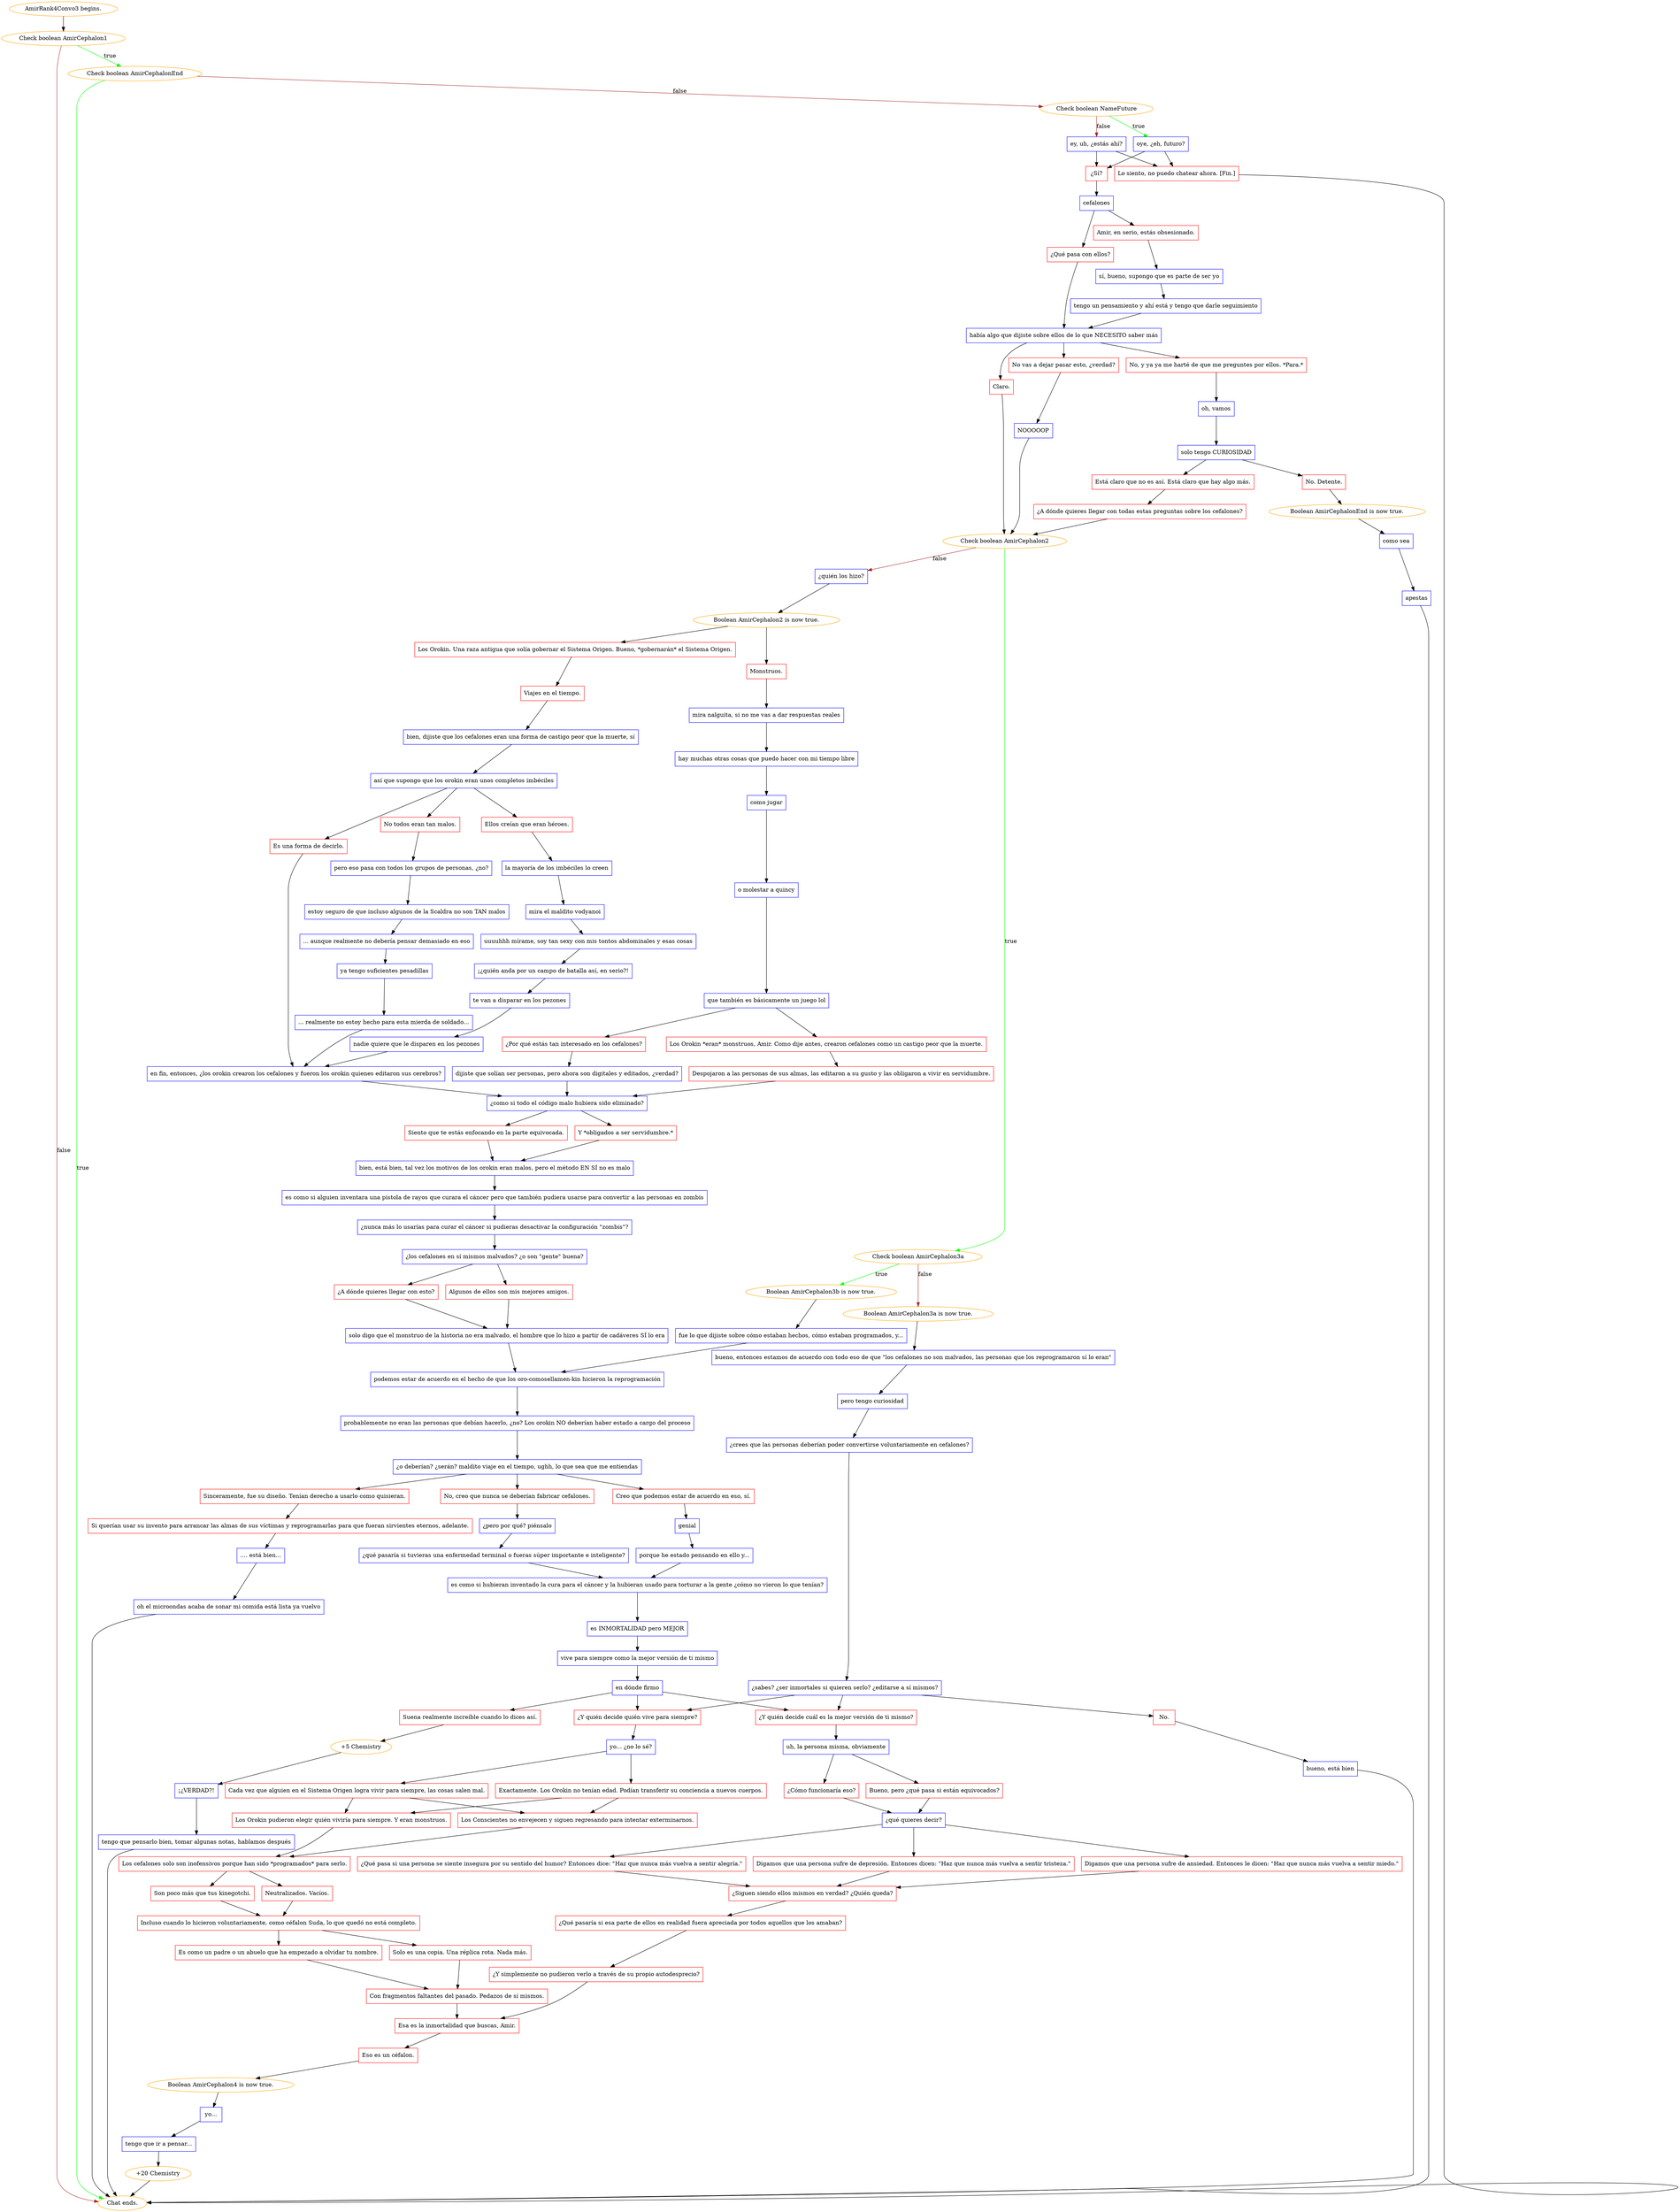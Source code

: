 digraph {
	"AmirRank4Convo3 begins." [color=orange];
		"AmirRank4Convo3 begins." -> j747002053;
	j747002053 [label="Check boolean AmirCephalon1",color=orange];
		j747002053 -> j2408014542 [label=true,color=green];
		j747002053 -> "Chat ends." [label=false,color=brown];
	j2408014542 [label="Check boolean AmirCephalonEnd",color=orange];
		j2408014542 -> "Chat ends." [label=true,color=green];
		j2408014542 -> j3805979731 [label=false,color=brown];
	"Chat ends." [color=orange];
	j3805979731 [label="Check boolean NameFuture",color=orange];
		j3805979731 -> j1968641520 [label=true,color=green];
		j3805979731 -> j1877567413 [label=false,color=brown];
	j1968641520 [label="oye, ¿eh, futuro?",shape=box,color=blue];
		j1968641520 -> j1228880616;
		j1968641520 -> j1216248673;
	j1877567413 [label="ey, uh, ¿estás ahí?",shape=box,color=blue];
		j1877567413 -> j1228880616;
		j1877567413 -> j1216248673;
	j1228880616 [label="¿Sí?",shape=box,color=red];
		j1228880616 -> j263313221;
	j1216248673 [label="Lo siento, no puedo chatear ahora. [Fin.]",shape=box,color=red];
		j1216248673 -> "Chat ends.";
	j263313221 [label="cefalones",shape=box,color=blue];
		j263313221 -> j3065762334;
		j263313221 -> j417739093;
	j3065762334 [label="Amir, en serio, estás obsesionado.",shape=box,color=red];
		j3065762334 -> j2218701644;
	j417739093 [label="¿Qué pasa con ellos?",shape=box,color=red];
		j417739093 -> j1501924113;
	j2218701644 [label="sí, bueno, supongo que es parte de ser yo",shape=box,color=blue];
		j2218701644 -> j2707327615;
	j1501924113 [label="había algo que dijiste sobre ellos de lo que NECESITO saber más",shape=box,color=blue];
		j1501924113 -> j3347032281;
		j1501924113 -> j1068733080;
		j1501924113 -> j2445787657;
	j2707327615 [label="tengo un pensamiento y ahí está y tengo que darle seguimiento",shape=box,color=blue];
		j2707327615 -> j1501924113;
	j3347032281 [label="No, y ya ya me harté de que me preguntes por ellos. *Para.*",shape=box,color=red];
		j3347032281 -> j1374509495;
	j1068733080 [label="No vas a dejar pasar esto, ¿verdad?",shape=box,color=red];
		j1068733080 -> j2145000782;
	j2445787657 [label="Claro.",shape=box,color=red];
		j2445787657 -> j3578359325;
	j1374509495 [label="oh, vamos",shape=box,color=blue];
		j1374509495 -> j3973119391;
	j2145000782 [label="NOOOOOP",shape=box,color=blue];
		j2145000782 -> j3578359325;
	j3578359325 [label="Check boolean AmirCephalon2",color=orange];
		j3578359325 -> j3029249022 [label=true,color=green];
		j3578359325 -> j668788908 [label=false,color=brown];
	j3973119391 [label="solo tengo CURIOSIDAD",shape=box,color=blue];
		j3973119391 -> j2806416997;
		j3973119391 -> j3838195577;
	j3029249022 [label="Check boolean AmirCephalon3a",color=orange];
		j3029249022 -> j2454798426 [label=true,color=green];
		j3029249022 -> j1323349643 [label=false,color=brown];
	j668788908 [label="¿quién los hizo?",shape=box,color=blue];
		j668788908 -> j463961025;
	j2806416997 [label="Está claro que no es así. Está claro que hay algo más.",shape=box,color=red];
		j2806416997 -> j3682937376;
	j3838195577 [label="No. Detente.",shape=box,color=red];
		j3838195577 -> j1277016740;
	j2454798426 [label="Boolean AmirCephalon3b is now true.",color=orange];
		j2454798426 -> j3681601308;
	j1323349643 [label="Boolean AmirCephalon3a is now true.",color=orange];
		j1323349643 -> j1087738964;
	j463961025 [label="Boolean AmirCephalon2 is now true.",color=orange];
		j463961025 -> j3854555356;
		j463961025 -> j1353814417;
	j3682937376 [label="¿A dónde quieres llegar con todas estas preguntas sobre los cefalones?",shape=box,color=red];
		j3682937376 -> j3578359325;
	j1277016740 [label="Boolean AmirCephalonEnd is now true.",color=orange];
		j1277016740 -> j76688530;
	j3681601308 [label="fue lo que dijiste sobre cómo estaban hechos, cómo estaban programados, y...",shape=box,color=blue];
		j3681601308 -> j3978428408;
	j1087738964 [label="bueno, entonces estamos de acuerdo con todo eso de que \"los cefalones no son malvados, las personas que los reprogramaron sí lo eran\"",shape=box,color=blue];
		j1087738964 -> j380779183;
	j3854555356 [label="Monstruos.",shape=box,color=red];
		j3854555356 -> j257895906;
	j1353814417 [label="Los Orokin. Una raza antigua que solía gobernar el Sistema Origen. Bueno, *gobernarán* el Sistema Origen.",shape=box,color=red];
		j1353814417 -> j71689759;
	j76688530 [label="como sea",shape=box,color=blue];
		j76688530 -> j2584800608;
	j3978428408 [label="podemos estar de acuerdo en el hecho de que los oro-comosellamen-kin hicieron la reprogramación",shape=box,color=blue];
		j3978428408 -> j4025832956;
	j380779183 [label="pero tengo curiosidad",shape=box,color=blue];
		j380779183 -> j971790014;
	j257895906 [label="mira nalguita, si no me vas a dar respuestas reales",shape=box,color=blue];
		j257895906 -> j750517932;
	j71689759 [label="Viajes en el tiempo.",shape=box,color=red];
		j71689759 -> j65986620;
	j2584800608 [label="apestas",shape=box,color=blue];
		j2584800608 -> "Chat ends.";
	j4025832956 [label="probablemente no eran las personas que debían hacerlo, ¿no? Los orokin NO deberían haber estado a cargo del proceso",shape=box,color=blue];
		j4025832956 -> j215769054;
	j971790014 [label="¿crees que las personas deberían poder convertirse voluntariamente en cefalones?",shape=box,color=blue];
		j971790014 -> j192855797;
	j750517932 [label="hay muchas otras cosas que puedo hacer con mi tiempo libre",shape=box,color=blue];
		j750517932 -> j2214735239;
	j65986620 [label="bien, dijiste que los cefalones eran una forma de castigo peor que la muerte, sí",shape=box,color=blue];
		j65986620 -> j2220310985;
	j215769054 [label="¿o deberían? ¿serán? maldito viaje en el tiempo, ughh, lo que sea que me entiendas",shape=box,color=blue];
		j215769054 -> j966860423;
		j215769054 -> j3780458984;
		j215769054 -> j4059301453;
	j192855797 [label="¿sabes? ¿ser inmortales si quieren serlo? ¿editarse a sí mismos?",shape=box,color=blue];
		j192855797 -> j3685633554;
		j192855797 -> j77829105;
		j192855797 -> j1699453458;
	j2214735239 [label="como jugar",shape=box,color=blue];
		j2214735239 -> j3708318542;
	j2220310985 [label="así que supongo que los orokin eran unos completos imbéciles",shape=box,color=blue];
		j2220310985 -> j2929746949;
		j2220310985 -> j2391779556;
		j2220310985 -> j3885452254;
	j966860423 [label="Creo que podemos estar de acuerdo en eso, sí.",shape=box,color=red];
		j966860423 -> j1150647774;
	j3780458984 [label="No, creo que nunca se deberían fabricar cefalones.",shape=box,color=red];
		j3780458984 -> j1294644900;
	j4059301453 [label="Sinceramente, fue su diseño. Tenían derecho a usarlo como quisieran.",shape=box,color=red];
		j4059301453 -> j3434070216;
	j3685633554 [label="¿Y quién decide cuál es la mejor versión de ti mismo?",shape=box,color=red];
		j3685633554 -> j316765472;
	j77829105 [label="¿Y quién decide quién vive para siempre?",shape=box,color=red];
		j77829105 -> j1046627534;
	j1699453458 [label="No.",shape=box,color=red];
		j1699453458 -> j3891409226;
	j3708318542 [label="o molestar a quincy",shape=box,color=blue];
		j3708318542 -> j3755001628;
	j2929746949 [label="Es una forma de decirlo.",shape=box,color=red];
		j2929746949 -> j3879098868;
	j2391779556 [label="No todos eran tan malos.",shape=box,color=red];
		j2391779556 -> j319493279;
	j3885452254 [label="Ellos creían que eran héroes.",shape=box,color=red];
		j3885452254 -> j3901190908;
	j1150647774 [label="genial",shape=box,color=blue];
		j1150647774 -> j849635995;
	j1294644900 [label="¿pero por qué? piénsalo",shape=box,color=blue];
		j1294644900 -> j2939462348;
	j3434070216 [label="Si querían usar su invento para arrancar las almas de sus víctimas y reprogramarlas para que fueran sirvientes eternos, adelante.",shape=box,color=red];
		j3434070216 -> j1321002674;
	j316765472 [label="uh, la persona misma, obviamente",shape=box,color=blue];
		j316765472 -> j2207841258;
		j316765472 -> j170751861;
	j1046627534 [label="yo... ¿no lo sé?",shape=box,color=blue];
		j1046627534 -> j739038564;
		j1046627534 -> j2348675636;
	j3891409226 [label="bueno, está bien",shape=box,color=blue];
		j3891409226 -> "Chat ends.";
	j3755001628 [label="que también es básicamente un juego lol",shape=box,color=blue];
		j3755001628 -> j3698067867;
		j3755001628 -> j1698837540;
	j3879098868 [label="en fin, entonces, ¿los orokin crearon los cefalones y fueron los orokin quienes editaron sus cerebros?",shape=box,color=blue];
		j3879098868 -> j3850240361;
	j319493279 [label="pero eso pasa con todos los grupos de personas, ¿no?",shape=box,color=blue];
		j319493279 -> j3911938678;
	j3901190908 [label="la mayoría de los imbéciles lo creen",shape=box,color=blue];
		j3901190908 -> j1636228010;
	j849635995 [label="porque he estado pensando en ello y...",shape=box,color=blue];
		j849635995 -> j2919345630;
	j2939462348 [label="¿qué pasaría si tuvieras una enfermedad terminal o fueras súper importante e inteligente?",shape=box,color=blue];
		j2939462348 -> j2919345630;
	j1321002674 [label=".... está bien...",shape=box,color=blue];
		j1321002674 -> j3930959980;
	j2207841258 [label="Bueno, pero ¿qué pasa si están equivocados?",shape=box,color=red];
		j2207841258 -> j3107171283;
	j170751861 [label="¿Cómo funcionaría eso?",shape=box,color=red];
		j170751861 -> j3107171283;
	j739038564 [label="Exactamente. Los Orokin no tenían edad. Podían transferir su conciencia a nuevos cuerpos.",shape=box,color=red];
		j739038564 -> j2607012083;
		j739038564 -> j3290336684;
	j2348675636 [label="Cada vez que alguien en el Sistema Origen logra vivir para siempre, las cosas salen mal.",shape=box,color=red];
		j2348675636 -> j3290336684;
		j2348675636 -> j2607012083;
	j3698067867 [label="¿Por qué estás tan interesado en los cefalones?",shape=box,color=red];
		j3698067867 -> j2072180302;
	j1698837540 [label="Los Orokin *eran* monstruos, Amir. Como dije antes, crearon cefalones como un castigo peor que la muerte.",shape=box,color=red];
		j1698837540 -> j1602872168;
	j3850240361 [label="¿como si todo el código malo hubiera sido eliminado?",shape=box,color=blue];
		j3850240361 -> j3688682015;
		j3850240361 -> j1422343156;
	j3911938678 [label="estoy seguro de que incluso algunos de la Scaldra no son TAN malos",shape=box,color=blue];
		j3911938678 -> j711250177;
	j1636228010 [label="mira el maldito vodyanoi",shape=box,color=blue];
		j1636228010 -> j3602876618;
	j2919345630 [label="es como si hubieran inventado la cura para el cáncer y la hubieran usado para torturar a la gente ¿cómo no vieron lo que tenían?",shape=box,color=blue];
		j2919345630 -> j2927277684;
	j3930959980 [label="oh el microondas acaba de sonar mi comida está lista ya vuelvo",shape=box,color=blue];
		j3930959980 -> "Chat ends.";
	j3107171283 [label="¿qué quieres decir?",shape=box,color=blue];
		j3107171283 -> j3562225328;
		j3107171283 -> j4247724138;
		j3107171283 -> j1827655866;
	j2607012083 [label="Los Orokin pudieron elegir quién viviría para siempre. Y eran monstruos.",shape=box,color=red];
		j2607012083 -> j1942983718;
	j3290336684 [label="Los Conscientes no envejecen y siguen regresando para intentar exterminarnos.",shape=box,color=red];
		j3290336684 -> j1942983718;
	j2072180302 [label="dijiste que solían ser personas, pero ahora son digitales y editados, ¿verdad?",shape=box,color=blue];
		j2072180302 -> j3850240361;
	j1602872168 [label="Despojaron a las personas de sus almas, las editaron a su gusto y las obligaron a vivir en servidumbre.",shape=box,color=red];
		j1602872168 -> j3850240361;
	j3688682015 [label="Siento que te estás enfocando en la parte equivocada.",shape=box,color=red];
		j3688682015 -> j3959677234;
	j1422343156 [label="Y *obligados a ser servidumbre.*",shape=box,color=red];
		j1422343156 -> j3959677234;
	j711250177 [label="... aunque realmente no debería pensar demasiado en eso",shape=box,color=blue];
		j711250177 -> j2298708798;
	j3602876618 [label="uuuuhhh mírame, soy tan sexy con mis tontos abdominales y esas cosas",shape=box,color=blue];
		j3602876618 -> j4024062762;
	j2927277684 [label="es INMORTALIDAD pero MEJOR",shape=box,color=blue];
		j2927277684 -> j2898371467;
	j3562225328 [label="Digamos que una persona sufre de depresión. Entonces dicen: \"Haz que nunca más vuelva a sentir tristeza.\"",shape=box,color=red];
		j3562225328 -> j2813836208;
	j4247724138 [label="Digamos que una persona sufre de ansiedad. Entonces le dicen: \"Haz que nunca más vuelva a sentir miedo.\"",shape=box,color=red];
		j4247724138 -> j2813836208;
	j1827655866 [label="¿Qué pasa si una persona se siente insegura por su sentido del humor? Entonces dice: \"Haz que nunca más vuelva a sentir alegría.\"",shape=box,color=red];
		j1827655866 -> j2813836208;
	j1942983718 [label="Los cefalones solo son inofensivos porque han sido *programados* para serlo.",shape=box,color=red];
		j1942983718 -> j1449867774;
		j1942983718 -> j3537059361;
	j3959677234 [label="bien, está bien, tal vez los motivos de los orokin eran malos, pero el método EN SÍ no es malo",shape=box,color=blue];
		j3959677234 -> j2791746702;
	j2298708798 [label="ya tengo suficientes pesadillas",shape=box,color=blue];
		j2298708798 -> j841239749;
	j4024062762 [label="¡¿quién anda por un campo de batalla así, en serio?!",shape=box,color=blue];
		j4024062762 -> j2331721108;
	j2898371467 [label="vive para siempre como la mejor versión de ti mismo",shape=box,color=blue];
		j2898371467 -> j3530234544;
	j2813836208 [label="¿Siguen siendo ellos mismos en verdad? ¿Quién queda?",shape=box,color=red];
		j2813836208 -> j1672602637;
	j1449867774 [label="Neutralizados. Vacíos.",shape=box,color=red];
		j1449867774 -> j2195280875;
	j3537059361 [label="Son poco más que tus kinegotchi.",shape=box,color=red];
		j3537059361 -> j2195280875;
	j2791746702 [label="es como si alguien inventara una pistola de rayos que curara el cáncer pero que también pudiera usarse para convertir a las personas en zombis",shape=box,color=blue];
		j2791746702 -> j455647255;
	j841239749 [label="... realmente no estoy hecho para esta mierda de soldado...",shape=box,color=blue];
		j841239749 -> j3879098868;
	j2331721108 [label="te van a disparar en los pezones",shape=box,color=blue];
		j2331721108 -> j1452100174;
	j3530234544 [label="en dónde firmo",shape=box,color=blue];
		j3530234544 -> j4280973212;
		j3530234544 -> j3685633554;
		j3530234544 -> j77829105;
	j1672602637 [label="¿Qué pasaría si esa parte de ellos en realidad fuera apreciada por todos aquellos que los amaban?",shape=box,color=red];
		j1672602637 -> j2255876582;
	j2195280875 [label="Incluso cuando lo hicieron voluntariamente, como céfalon Suda, lo que quedó no está completo.",shape=box,color=red];
		j2195280875 -> j3310396357;
		j2195280875 -> j3888471105;
	j455647255 [label="¿nunca más lo usarías para curar el cáncer si pudieras desactivar la configuración \"zombis\"?",shape=box,color=blue];
		j455647255 -> j2188061719;
	j1452100174 [label="nadie quiere que le disparen en los pezones",shape=box,color=blue];
		j1452100174 -> j3879098868;
	j4280973212 [label="Suena realmente increíble cuando lo dices así.",shape=box,color=red];
		j4280973212 -> j887525029;
	j2255876582 [label="¿Y simplemente no pudieron verlo a través de su propio autodesprecio?",shape=box,color=red];
		j2255876582 -> j3449103318;
	j3310396357 [label="Solo es una copia. Una réplica rota. Nada más.",shape=box,color=red];
		j3310396357 -> j3476681592;
	j3888471105 [label="Es como un padre o un abuelo que ha empezado a olvidar tu nombre.",shape=box,color=red];
		j3888471105 -> j3476681592;
	j2188061719 [label="¿los cefalones en sí mismos malvados? ¿o son \"gente\" buena?",shape=box,color=blue];
		j2188061719 -> j1079562046;
		j2188061719 -> j3930580047;
	j887525029 [label="+5 Chemistry",color=orange];
		j887525029 -> j1234148481;
	j3449103318 [label="Esa es la inmortalidad que buscas, Amir.",shape=box,color=red];
		j3449103318 -> j2824776294;
	j3476681592 [label="Con fragmentos faltantes del pasado. Pedazos de sí mismos.",shape=box,color=red];
		j3476681592 -> j3449103318;
	j1079562046 [label="Algunos de ellos son mis mejores amigos.",shape=box,color=red];
		j1079562046 -> j1094121344;
	j3930580047 [label="¿A dónde quieres llegar con esto?",shape=box,color=red];
		j3930580047 -> j1094121344;
	j1234148481 [label="¡¿VERDAD?!",shape=box,color=blue];
		j1234148481 -> j4282735413;
	j2824776294 [label="Eso es un céfalon.",shape=box,color=red];
		j2824776294 -> j137305512;
	j1094121344 [label="solo digo que el monstruo de la historia no era malvado, el hombre que lo hizo a partir de cadáveres SÍ lo era",shape=box,color=blue];
		j1094121344 -> j3978428408;
	j4282735413 [label="tengo que pensarlo bien, tomar algunas notas, hablamos después",shape=box,color=blue];
		j4282735413 -> "Chat ends.";
	j137305512 [label="Boolean AmirCephalon4 is now true.",color=orange];
		j137305512 -> j2809521484;
	j2809521484 [label="yo...",shape=box,color=blue];
		j2809521484 -> j2075170426;
	j2075170426 [label="tengo que ir a pensar...",shape=box,color=blue];
		j2075170426 -> j367054140;
	j367054140 [label="+20 Chemistry",color=orange];
		j367054140 -> "Chat ends.";
}